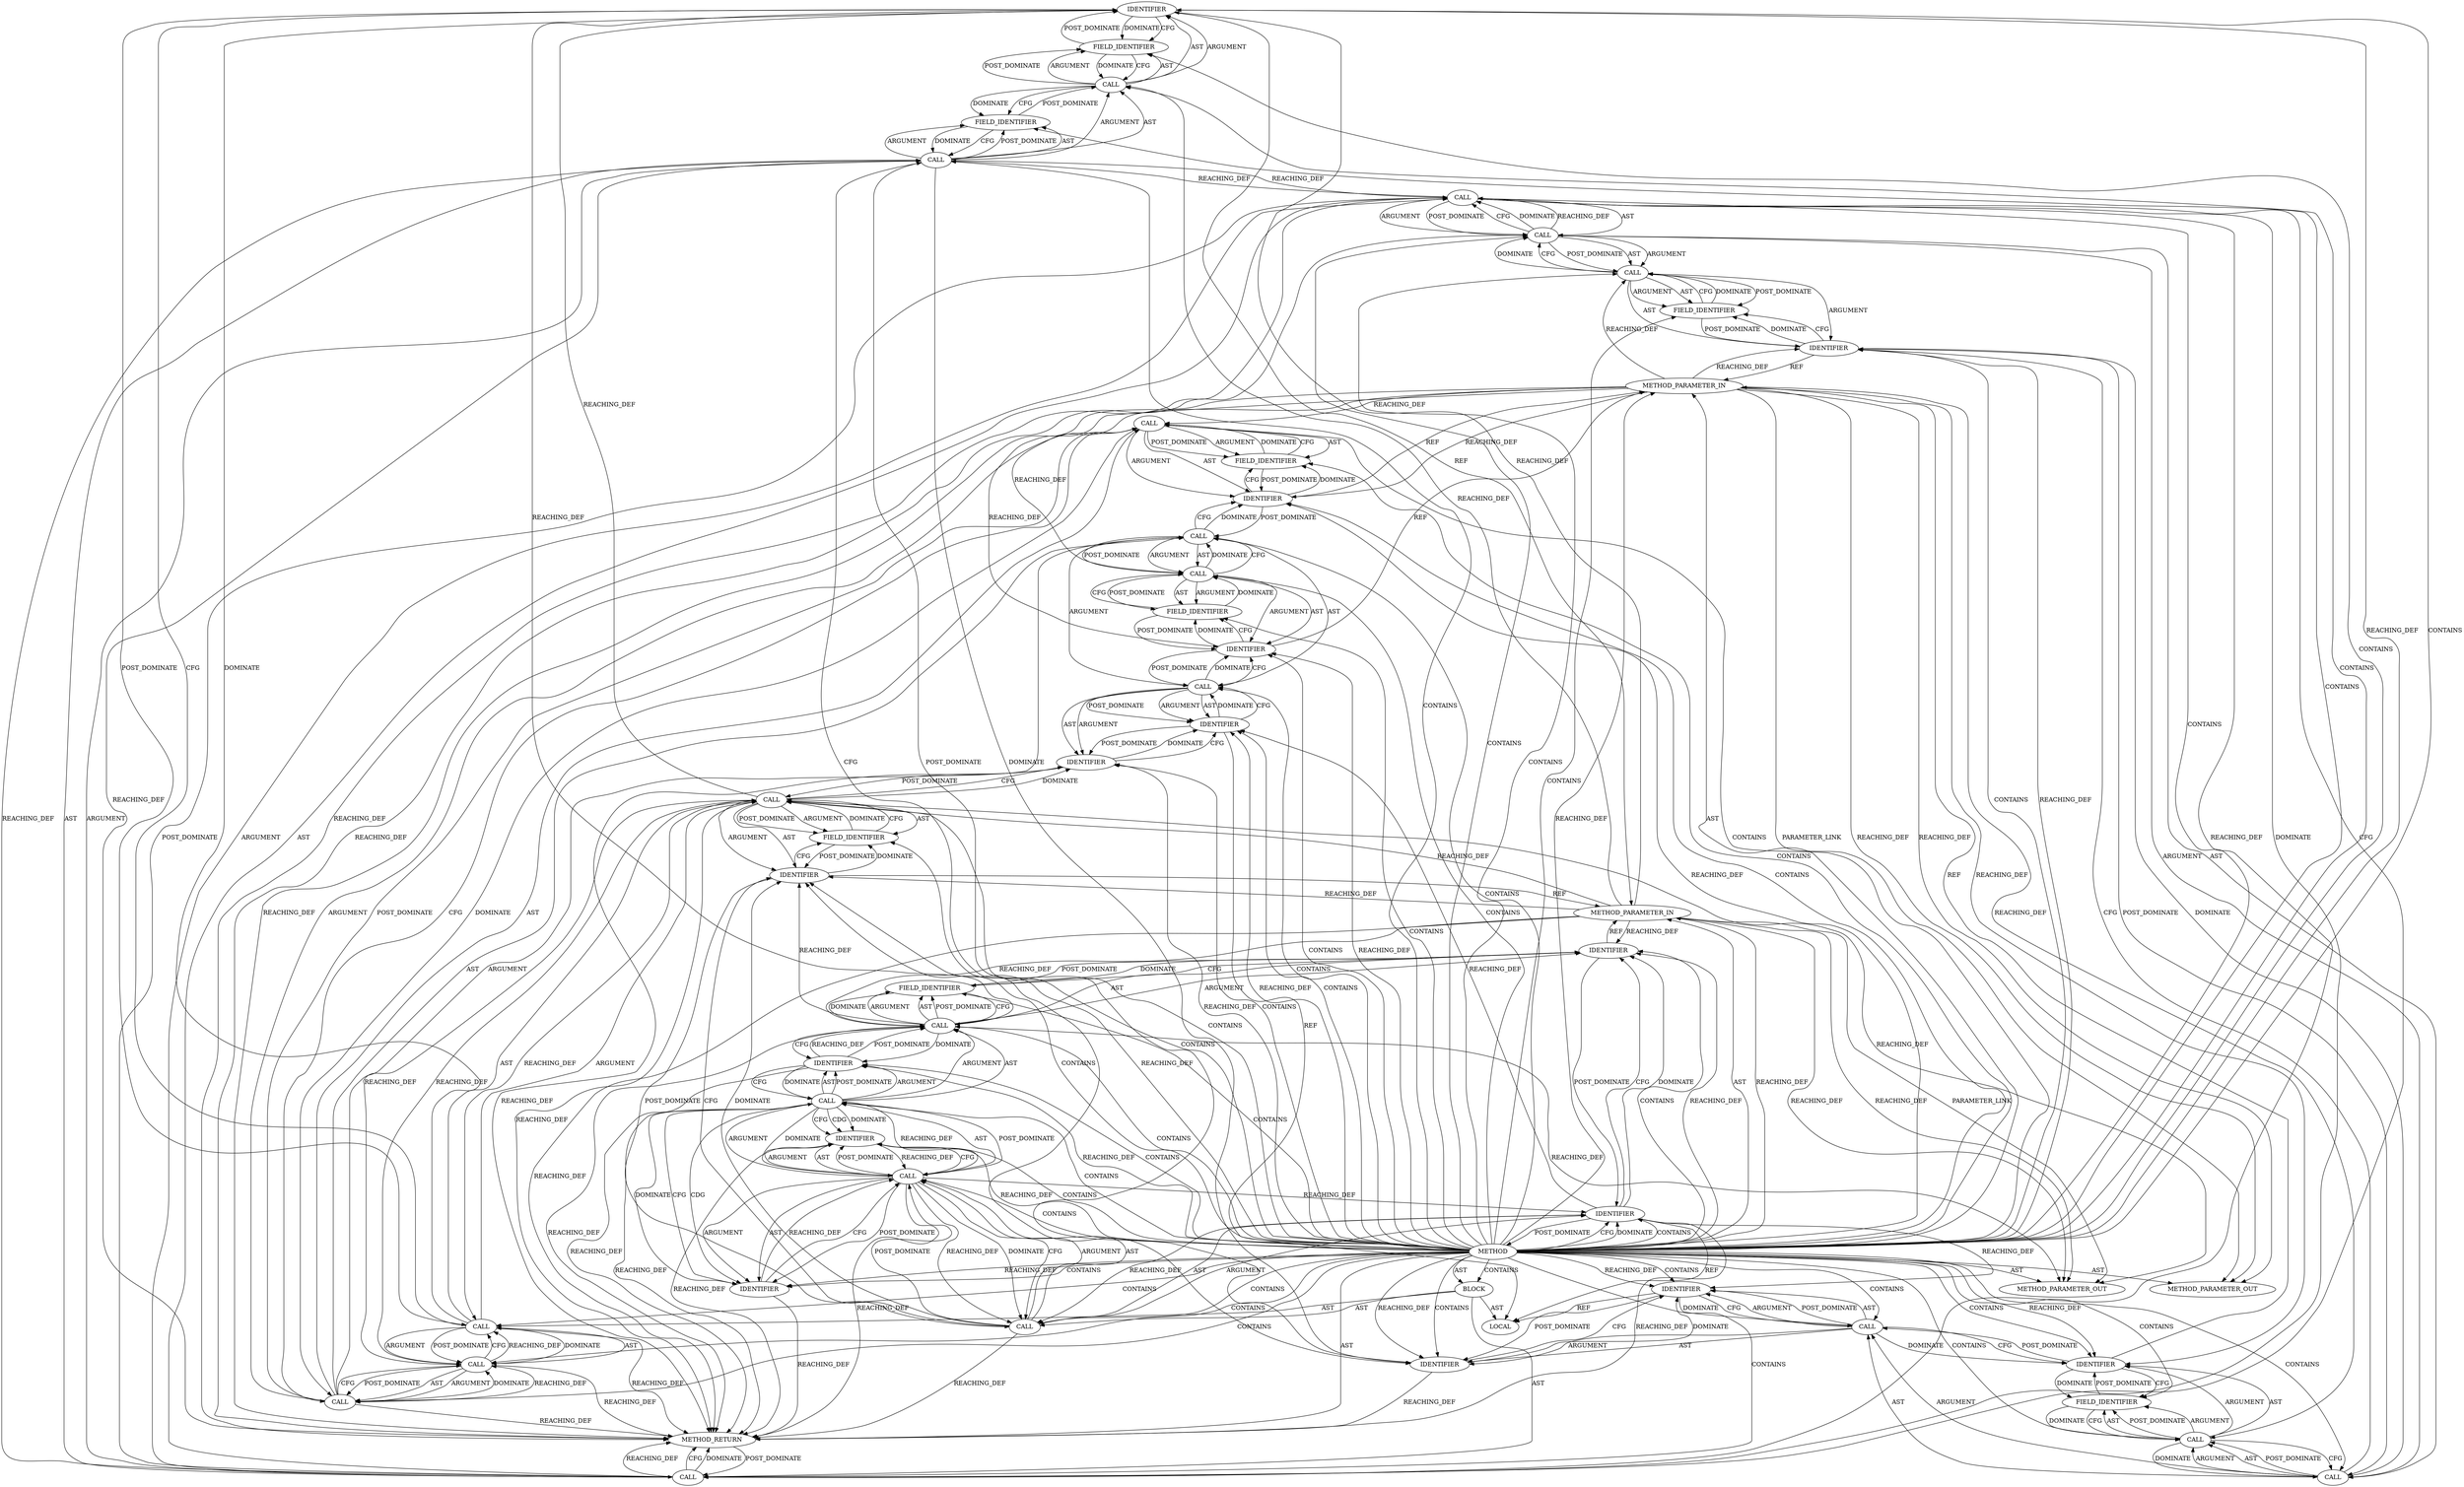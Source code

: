 digraph {
  5997 [label=IDENTIFIER ORDER=1 ARGUMENT_INDEX=1 CODE="sk" COLUMN_NUMBER=13 LINE_NUMBER=137 TYPE_FULL_NAME="sock*" NAME="sk"]
  5991 [label=CALL ORDER=2 ARGUMENT_INDEX=2 CODE="ctx->rx_conf" COLUMN_NUMBER=39 METHOD_FULL_NAME="<operator>.indirectFieldAccess" LINE_NUMBER=136 TYPE_FULL_NAME="<empty>" DISPATCH_TYPE="STATIC_DISPATCH" SIGNATURE="" NAME="<operator>.indirectFieldAccess"]
  5981 [label=FIELD_IDENTIFIER ORDER=2 ARGUMENT_INDEX=2 CODE="sk_prot" COLUMN_NUMBER=13 LINE_NUMBER=135 CANONICAL_NAME="sk_prot"]
  21436 [label=METHOD_PARAMETER_OUT ORDER=2 CODE="struct tls_context *ctx" IS_VARIADIC=false COLUMN_NUMBER=38 LINE_NUMBER=131 TYPE_FULL_NAME="tls_context*" EVALUATION_STRATEGY="BY_VALUE" INDEX=2 NAME="ctx"]
  5980 [label=IDENTIFIER ORDER=1 ARGUMENT_INDEX=1 CODE="sk" COLUMN_NUMBER=13 LINE_NUMBER=135 TYPE_FULL_NAME="sock*" NAME="sk"]
  5990 [label=FIELD_IDENTIFIER ORDER=2 ARGUMENT_INDEX=2 CODE="tx_conf" COLUMN_NUMBER=25 LINE_NUMBER=136 CANONICAL_NAME="tx_conf"]
  5993 [label=FIELD_IDENTIFIER ORDER=2 ARGUMENT_INDEX=2 CODE="rx_conf" COLUMN_NUMBER=39 LINE_NUMBER=136 CANONICAL_NAME="rx_conf"]
  6007 [label=IDENTIFIER ORDER=1 ARGUMENT_INDEX=1 CODE="ctx" COLUMN_NUMBER=29 LINE_NUMBER=138 TYPE_FULL_NAME="tls_context*" NAME="ctx"]
  5965 [label=METHOD_PARAMETER_IN ORDER=2 CODE="struct tls_context *ctx" IS_VARIADIC=false COLUMN_NUMBER=38 LINE_NUMBER=131 TYPE_FULL_NAME="tls_context*" EVALUATION_STRATEGY="BY_VALUE" INDEX=2 NAME="ctx"]
  6000 [label=CALL ORDER=2 ARGUMENT_INDEX=2 CODE="&tls_proto_ops[ip_ver][ctx->tx_conf][ctx->rx_conf]" COLUMN_NUMBER=6 METHOD_FULL_NAME="<operator>.addressOf" LINE_NUMBER=138 TYPE_FULL_NAME="<empty>" DISPATCH_TYPE="STATIC_DISPATCH" SIGNATURE="" NAME="<operator>.addressOf"]
  5996 [label=CALL ORDER=1 ARGUMENT_INDEX=1 CODE="sk->sk_socket" COLUMN_NUMBER=13 METHOD_FULL_NAME="<operator>.indirectFieldAccess" LINE_NUMBER=137 TYPE_FULL_NAME="<empty>" DISPATCH_TYPE="STATIC_DISPATCH" SIGNATURE="" NAME="<operator>.indirectFieldAccess"]
  21435 [label=METHOD_PARAMETER_OUT ORDER=1 CODE="struct sock *sk" IS_VARIADIC=false COLUMN_NUMBER=21 LINE_NUMBER=131 TYPE_FULL_NAME="sock*" EVALUATION_STRATEGY="BY_VALUE" INDEX=1 NAME="sk"]
  5974 [label=FIELD_IDENTIFIER ORDER=2 ARGUMENT_INDEX=2 CODE="sk_family" COLUMN_NUMBER=15 LINE_NUMBER=133 CANONICAL_NAME="sk_family"]
  5969 [label=IDENTIFIER ORDER=1 ARGUMENT_INDEX=1 CODE="ip_ver" COLUMN_NUMBER=6 LINE_NUMBER=133 TYPE_FULL_NAME="int" NAME="ip_ver"]
  6009 [label=CALL ORDER=2 ARGUMENT_INDEX=2 CODE="ctx->rx_conf" COLUMN_NUMBER=43 METHOD_FULL_NAME="<operator>.indirectFieldAccess" LINE_NUMBER=138 TYPE_FULL_NAME="<empty>" DISPATCH_TYPE="STATIC_DISPATCH" SIGNATURE="" NAME="<operator>.indirectFieldAccess"]
  5979 [label=CALL ORDER=1 ARGUMENT_INDEX=1 CODE="sk->sk_prot" COLUMN_NUMBER=13 METHOD_FULL_NAME="<operator>.indirectFieldAccess" LINE_NUMBER=135 TYPE_FULL_NAME="<empty>" DISPATCH_TYPE="STATIC_DISPATCH" SIGNATURE="" NAME="<operator>.indirectFieldAccess"]
  5988 [label=CALL ORDER=2 ARGUMENT_INDEX=2 CODE="ctx->tx_conf" COLUMN_NUMBER=25 METHOD_FULL_NAME="<operator>.indirectFieldAccess" LINE_NUMBER=136 TYPE_FULL_NAME="<empty>" DISPATCH_TYPE="STATIC_DISPATCH" SIGNATURE="" NAME="<operator>.indirectFieldAccess"]
  5982 [label=CALL ORDER=2 ARGUMENT_INDEX=2 CODE="&tls_prots[ip_ver][ctx->tx_conf][ctx->rx_conf]" COLUMN_NUMBER=6 METHOD_FULL_NAME="<operator>.addressOf" LINE_NUMBER=136 TYPE_FULL_NAME="<empty>" DISPATCH_TYPE="STATIC_DISPATCH" SIGNATURE="" NAME="<operator>.addressOf"]
  5995 [label=CALL ORDER=1 ARGUMENT_INDEX=1 CODE="sk->sk_socket->ops" COLUMN_NUMBER=13 METHOD_FULL_NAME="<operator>.indirectFieldAccess" LINE_NUMBER=137 TYPE_FULL_NAME="<empty>" DISPATCH_TYPE="STATIC_DISPATCH" SIGNATURE="" NAME="<operator>.indirectFieldAccess"]
  5998 [label=FIELD_IDENTIFIER ORDER=2 ARGUMENT_INDEX=2 CODE="sk_socket" COLUMN_NUMBER=13 LINE_NUMBER=137 CANONICAL_NAME="sk_socket"]
  5987 [label=IDENTIFIER ORDER=2 ARGUMENT_INDEX=2 CODE="ip_ver" COLUMN_NUMBER=17 LINE_NUMBER=136 TYPE_FULL_NAME="int" NAME="ip_ver"]
  6002 [label=CALL ORDER=1 ARGUMENT_INDEX=1 CODE="tls_proto_ops[ip_ver][ctx->tx_conf]" COLUMN_NUMBER=7 METHOD_FULL_NAME="<operator>.indirectIndexAccess" LINE_NUMBER=138 TYPE_FULL_NAME="<empty>" DISPATCH_TYPE="STATIC_DISPATCH" SIGNATURE="" NAME="<operator>.indirectIndexAccess"]
  5989 [label=IDENTIFIER ORDER=1 ARGUMENT_INDEX=1 CODE="ctx" COLUMN_NUMBER=25 LINE_NUMBER=136 TYPE_FULL_NAME="tls_context*" NAME="ctx"]
  5978 [label=CALL ORDER=3 ARGUMENT_INDEX=-1 CODE="WRITE_ONCE(sk->sk_prot,
		   &tls_prots[ip_ver][ctx->tx_conf][ctx->rx_conf])" COLUMN_NUMBER=2 METHOD_FULL_NAME="WRITE_ONCE" LINE_NUMBER=135 TYPE_FULL_NAME="<empty>" DISPATCH_TYPE="STATIC_DISPATCH" SIGNATURE="" NAME="WRITE_ONCE"]
  6004 [label=IDENTIFIER ORDER=1 ARGUMENT_INDEX=1 CODE="tls_proto_ops" COLUMN_NUMBER=7 LINE_NUMBER=138 TYPE_FULL_NAME="proto_ops[TLS_NUM_PROTS][TLS_NUM_CONFIG][TLS_NUM_CONFIG]" NAME="tls_proto_ops"]
  5985 [label=CALL ORDER=1 ARGUMENT_INDEX=1 CODE="tls_prots[ip_ver]" COLUMN_NUMBER=7 METHOD_FULL_NAME="<operator>.indirectIndexAccess" LINE_NUMBER=136 TYPE_FULL_NAME="<empty>" DISPATCH_TYPE="STATIC_DISPATCH" SIGNATURE="" NAME="<operator>.indirectIndexAccess"]
  6011 [label=FIELD_IDENTIFIER ORDER=2 ARGUMENT_INDEX=2 CODE="rx_conf" COLUMN_NUMBER=43 LINE_NUMBER=138 CANONICAL_NAME="rx_conf"]
  6006 [label=CALL ORDER=2 ARGUMENT_INDEX=2 CODE="ctx->tx_conf" COLUMN_NUMBER=29 METHOD_FULL_NAME="<operator>.indirectFieldAccess" LINE_NUMBER=138 TYPE_FULL_NAME="<empty>" DISPATCH_TYPE="STATIC_DISPATCH" SIGNATURE="" NAME="<operator>.indirectFieldAccess"]
  5975 [label=IDENTIFIER ORDER=2 ARGUMENT_INDEX=2 CODE="AF_INET6" COLUMN_NUMBER=32 LINE_NUMBER=133 TYPE_FULL_NAME="ANY" NAME="AF_INET6"]
  5977 [label=IDENTIFIER ORDER=3 ARGUMENT_INDEX=3 CODE="TLSV4" COLUMN_NUMBER=51 LINE_NUMBER=133 TYPE_FULL_NAME="ANY" NAME="TLSV4"]
  5972 [label=CALL ORDER=1 ARGUMENT_INDEX=1 CODE="sk->sk_family" COLUMN_NUMBER=15 METHOD_FULL_NAME="<operator>.indirectFieldAccess" LINE_NUMBER=133 TYPE_FULL_NAME="<empty>" DISPATCH_TYPE="STATIC_DISPATCH" SIGNATURE="" NAME="<operator>.indirectFieldAccess"]
  5984 [label=CALL ORDER=1 ARGUMENT_INDEX=1 CODE="tls_prots[ip_ver][ctx->tx_conf]" COLUMN_NUMBER=7 METHOD_FULL_NAME="<operator>.indirectIndexAccess" LINE_NUMBER=136 TYPE_FULL_NAME="<empty>" DISPATCH_TYPE="STATIC_DISPATCH" SIGNATURE="" NAME="<operator>.indirectIndexAccess"]
  6012 [label=METHOD_RETURN ORDER=4 CODE="RET" COLUMN_NUMBER=1 LINE_NUMBER=131 TYPE_FULL_NAME="void" EVALUATION_STRATEGY="BY_VALUE"]
  5994 [label=CALL ORDER=4 ARGUMENT_INDEX=-1 CODE="WRITE_ONCE(sk->sk_socket->ops,
		   &tls_proto_ops[ip_ver][ctx->tx_conf][ctx->rx_conf])" COLUMN_NUMBER=2 METHOD_FULL_NAME="WRITE_ONCE" LINE_NUMBER=137 TYPE_FULL_NAME="<empty>" DISPATCH_TYPE="STATIC_DISPATCH" SIGNATURE="" NAME="WRITE_ONCE"]
  5970 [label=CALL ORDER=2 ARGUMENT_INDEX=2 CODE="sk->sk_family == AF_INET6 ? TLSV6 : TLSV4" COLUMN_NUMBER=15 METHOD_FULL_NAME="<operator>.conditional" LINE_NUMBER=133 TYPE_FULL_NAME="<empty>" DISPATCH_TYPE="STATIC_DISPATCH" SIGNATURE="" NAME="<operator>.conditional"]
  6005 [label=IDENTIFIER ORDER=2 ARGUMENT_INDEX=2 CODE="ip_ver" COLUMN_NUMBER=21 LINE_NUMBER=138 TYPE_FULL_NAME="int" NAME="ip_ver"]
  6008 [label=FIELD_IDENTIFIER ORDER=2 ARGUMENT_INDEX=2 CODE="tx_conf" COLUMN_NUMBER=29 LINE_NUMBER=138 CANONICAL_NAME="tx_conf"]
  6010 [label=IDENTIFIER ORDER=1 ARGUMENT_INDEX=1 CODE="ctx" COLUMN_NUMBER=43 LINE_NUMBER=138 TYPE_FULL_NAME="tls_context*" NAME="ctx"]
  5963 [label=METHOD COLUMN_NUMBER=1 LINE_NUMBER=131 COLUMN_NUMBER_END=1 IS_EXTERNAL=false SIGNATURE="void update_sk_prot (sock*,tls_context*)" NAME="update_sk_prot" AST_PARENT_TYPE="TYPE_DECL" AST_PARENT_FULL_NAME="tls_main.c:<global>" ORDER=93 CODE="void update_sk_prot(struct sock *sk, struct tls_context *ctx)
{
	int ip_ver = sk->sk_family == AF_INET6 ? TLSV6 : TLSV4;

	WRITE_ONCE(sk->sk_prot,
		   &tls_prots[ip_ver][ctx->tx_conf][ctx->rx_conf]);
	WRITE_ONCE(sk->sk_socket->ops,
		   &tls_proto_ops[ip_ver][ctx->tx_conf][ctx->rx_conf]);
}" FULL_NAME="update_sk_prot" LINE_NUMBER_END=139 FILENAME="tls_main.c"]
  6001 [label=CALL ORDER=1 ARGUMENT_INDEX=1 CODE="tls_proto_ops[ip_ver][ctx->tx_conf][ctx->rx_conf]" COLUMN_NUMBER=7 METHOD_FULL_NAME="<operator>.indirectIndexAccess" LINE_NUMBER=138 TYPE_FULL_NAME="<empty>" DISPATCH_TYPE="STATIC_DISPATCH" SIGNATURE="" NAME="<operator>.indirectIndexAccess"]
  5976 [label=IDENTIFIER ORDER=2 ARGUMENT_INDEX=2 CODE="TLSV6" COLUMN_NUMBER=43 LINE_NUMBER=133 TYPE_FULL_NAME="ANY" NAME="TLSV6"]
  5983 [label=CALL ORDER=1 ARGUMENT_INDEX=1 CODE="tls_prots[ip_ver][ctx->tx_conf][ctx->rx_conf]" COLUMN_NUMBER=7 METHOD_FULL_NAME="<operator>.indirectIndexAccess" LINE_NUMBER=136 TYPE_FULL_NAME="<empty>" DISPATCH_TYPE="STATIC_DISPATCH" SIGNATURE="" NAME="<operator>.indirectIndexAccess"]
  5967 [label=LOCAL ORDER=1 CODE="int ip_ver" COLUMN_NUMBER=6 LINE_NUMBER=133 TYPE_FULL_NAME="int" NAME="ip_ver"]
  5992 [label=IDENTIFIER ORDER=1 ARGUMENT_INDEX=1 CODE="ctx" COLUMN_NUMBER=39 LINE_NUMBER=136 TYPE_FULL_NAME="tls_context*" NAME="ctx"]
  5986 [label=IDENTIFIER ORDER=1 ARGUMENT_INDEX=1 CODE="tls_prots" COLUMN_NUMBER=7 LINE_NUMBER=136 TYPE_FULL_NAME="proto[TLS_NUM_PROTS][TLS_NUM_CONFIG][TLS_NUM_CONFIG]" NAME="tls_prots"]
  5968 [label=CALL ORDER=2 ARGUMENT_INDEX=-1 CODE="ip_ver = sk->sk_family == AF_INET6 ? TLSV6 : TLSV4" COLUMN_NUMBER=6 METHOD_FULL_NAME="<operator>.assignment" LINE_NUMBER=133 TYPE_FULL_NAME="<empty>" DISPATCH_TYPE="STATIC_DISPATCH" SIGNATURE="" NAME="<operator>.assignment"]
  5964 [label=METHOD_PARAMETER_IN ORDER=1 CODE="struct sock *sk" IS_VARIADIC=false COLUMN_NUMBER=21 LINE_NUMBER=131 TYPE_FULL_NAME="sock*" EVALUATION_STRATEGY="BY_VALUE" INDEX=1 NAME="sk"]
  5966 [label=BLOCK ORDER=3 ARGUMENT_INDEX=-1 CODE="{
	int ip_ver = sk->sk_family == AF_INET6 ? TLSV6 : TLSV4;

	WRITE_ONCE(sk->sk_prot,
		   &tls_prots[ip_ver][ctx->tx_conf][ctx->rx_conf]);
	WRITE_ONCE(sk->sk_socket->ops,
		   &tls_proto_ops[ip_ver][ctx->tx_conf][ctx->rx_conf]);
}" COLUMN_NUMBER=1 LINE_NUMBER=132 TYPE_FULL_NAME="void"]
  6003 [label=CALL ORDER=1 ARGUMENT_INDEX=1 CODE="tls_proto_ops[ip_ver]" COLUMN_NUMBER=7 METHOD_FULL_NAME="<operator>.indirectIndexAccess" LINE_NUMBER=138 TYPE_FULL_NAME="<empty>" DISPATCH_TYPE="STATIC_DISPATCH" SIGNATURE="" NAME="<operator>.indirectIndexAccess"]
  5999 [label=FIELD_IDENTIFIER ORDER=2 ARGUMENT_INDEX=2 CODE="ops" COLUMN_NUMBER=13 LINE_NUMBER=137 CANONICAL_NAME="ops"]
  5971 [label=CALL ORDER=1 ARGUMENT_INDEX=1 CODE="sk->sk_family == AF_INET6" COLUMN_NUMBER=15 METHOD_FULL_NAME="<operator>.equals" LINE_NUMBER=133 TYPE_FULL_NAME="<empty>" DISPATCH_TYPE="STATIC_DISPATCH" SIGNATURE="" NAME="<operator>.equals"]
  5973 [label=IDENTIFIER ORDER=1 ARGUMENT_INDEX=1 CODE="sk" COLUMN_NUMBER=15 LINE_NUMBER=133 TYPE_FULL_NAME="sock*" NAME="sk"]
  5995 -> 6004 [label=DOMINATE ]
  5963 -> 5997 [label=REACHING_DEF VARIABLE=""]
  5972 -> 6012 [label=REACHING_DEF VARIABLE="sk->sk_family"]
  5994 -> 5995 [label=AST ]
  5968 -> 6012 [label=REACHING_DEF VARIABLE="ip_ver = sk->sk_family == AF_INET6 ? TLSV6 : TLSV4"]
  5965 -> 5989 [label=REACHING_DEF VARIABLE="ctx"]
  5963 -> 5979 [label=CONTAINS ]
  5964 -> 5980 [label=REACHING_DEF VARIABLE="sk"]
  6009 -> 6010 [label=ARGUMENT ]
  5988 -> 5984 [label=DOMINATE ]
  5963 -> 5977 [label=REACHING_DEF VARIABLE=""]
  5994 -> 6012 [label=REACHING_DEF VARIABLE="WRITE_ONCE(sk->sk_socket->ops,
		   &tls_proto_ops[ip_ver][ctx->tx_conf][ctx->rx_conf])"]
  5965 -> 21436 [label=PARAMETER_LINK ]
  5979 -> 5981 [label=AST ]
  5970 -> 5969 [label=REACHING_DEF VARIABLE="sk->sk_family == AF_INET6 ? TLSV6 : TLSV4"]
  5978 -> 6012 [label=REACHING_DEF VARIABLE="WRITE_ONCE(sk->sk_prot,
		   &tls_prots[ip_ver][ctx->tx_conf][ctx->rx_conf])"]
  5963 -> 5994 [label=CONTAINS ]
  6004 -> 6005 [label=CFG ]
  5964 -> 21435 [label=REACHING_DEF VARIABLE="sk"]
  5964 -> 21435 [label=REACHING_DEF VARIABLE="sk"]
  6000 -> 6012 [label=REACHING_DEF VARIABLE="&tls_proto_ops[ip_ver][ctx->tx_conf][ctx->rx_conf]"]
  5985 -> 5987 [label=AST ]
  5972 -> 5974 [label=ARGUMENT ]
  5983 -> 5982 [label=DOMINATE ]
  5963 -> 5972 [label=CONTAINS ]
  5987 -> 5967 [label=REF ]
  5963 -> 5978 [label=CONTAINS ]
  5979 -> 5980 [label=ARGUMENT ]
  5978 -> 5982 [label=AST ]
  6001 -> 6002 [label=ARGUMENT ]
  5968 -> 5970 [label=ARGUMENT ]
  5968 -> 5969 [label=AST ]
  5969 -> 5967 [label=REF ]
  5963 -> 6006 [label=CONTAINS ]
  5963 -> 5970 [label=CONTAINS ]
  5982 -> 5978 [label=CFG ]
  5963 -> 5980 [label=CONTAINS ]
  5968 -> 5980 [label=CFG ]
  5968 -> 5970 [label=AST ]
  5976 -> 5970 [label=CFG ]
  5983 -> 5991 [label=AST ]
  5969 -> 5963 [label=POST_DOMINATE ]
  6006 -> 6007 [label=ARGUMENT ]
  5968 -> 5970 [label=POST_DOMINATE ]
  5982 -> 5983 [label=POST_DOMINATE ]
  5973 -> 5964 [label=REF ]
  5995 -> 6012 [label=REACHING_DEF VARIABLE="sk->sk_socket->ops"]
  5963 -> 6012 [label=AST ]
  5984 -> 5985 [label=AST ]
  5963 -> 6000 [label=CONTAINS ]
  5982 -> 5979 [label=REACHING_DEF VARIABLE="&tls_prots[ip_ver][ctx->tx_conf][ctx->rx_conf]"]
  5989 -> 5990 [label=DOMINATE ]
  5973 -> 5969 [label=POST_DOMINATE ]
  5965 -> 21436 [label=REACHING_DEF VARIABLE="ctx"]
  5965 -> 21436 [label=REACHING_DEF VARIABLE="ctx"]
  5995 -> 5999 [label=POST_DOMINATE ]
  5983 -> 5984 [label=ARGUMENT ]
  5963 -> 6005 [label=REACHING_DEF VARIABLE=""]
  5983 -> 6012 [label=REACHING_DEF VARIABLE="tls_prots[ip_ver][ctx->tx_conf][ctx->rx_conf]"]
  5979 -> 5981 [label=POST_DOMINATE ]
  5963 -> 5987 [label=REACHING_DEF VARIABLE=""]
  5972 -> 5973 [label=AST ]
  5963 -> 5982 [label=CONTAINS ]
  5985 -> 5989 [label=DOMINATE ]
  5979 -> 6012 [label=REACHING_DEF VARIABLE="sk->sk_prot"]
  5968 -> 5969 [label=ARGUMENT ]
  5995 -> 5996 [label=ARGUMENT ]
  5966 -> 5968 [label=AST ]
  5985 -> 5986 [label=ARGUMENT ]
  5985 -> 5989 [label=CFG ]
  6011 -> 6010 [label=POST_DOMINATE ]
  5963 -> 6005 [label=CONTAINS ]
  5963 -> 5992 [label=REACHING_DEF VARIABLE=""]
  5989 -> 5985 [label=POST_DOMINATE ]
  5994 -> 6012 [label=CFG ]
  5966 -> 5994 [label=AST ]
  5988 -> 5990 [label=POST_DOMINATE ]
  5997 -> 5978 [label=POST_DOMINATE ]
  6001 -> 6000 [label=CFG ]
  6000 -> 5994 [label=REACHING_DEF VARIABLE="&tls_proto_ops[ip_ver][ctx->tx_conf][ctx->rx_conf]"]
  5963 -> 5995 [label=CONTAINS ]
  5970 -> 5976 [label=ARGUMENT ]
  6006 -> 6008 [label=AST ]
  5993 -> 5991 [label=DOMINATE ]
  5964 -> 5972 [label=REACHING_DEF VARIABLE="sk"]
  5995 -> 5999 [label=AST ]
  6011 -> 6009 [label=CFG ]
  5996 -> 5998 [label=AST ]
  5984 -> 5988 [label=POST_DOMINATE ]
  6003 -> 6007 [label=CFG ]
  6003 -> 6004 [label=ARGUMENT ]
  5994 -> 6012 [label=DOMINATE ]
  5963 -> 6007 [label=REACHING_DEF VARIABLE=""]
  6008 -> 6006 [label=CFG ]
  5987 -> 5986 [label=POST_DOMINATE ]
  5979 -> 5980 [label=AST ]
  5986 -> 6012 [label=REACHING_DEF VARIABLE="tls_prots"]
  5978 -> 5982 [label=ARGUMENT ]
  6004 -> 6005 [label=DOMINATE ]
  5963 -> 5973 [label=CONTAINS ]
  5981 -> 5980 [label=POST_DOMINATE ]
  6003 -> 6005 [label=ARGUMENT ]
  5976 -> 6012 [label=REACHING_DEF VARIABLE="TLSV6"]
  5971 -> 5976 [label=CDG ]
  5970 -> 6012 [label=REACHING_DEF VARIABLE="sk->sk_family == AF_INET6 ? TLSV6 : TLSV4"]
  5963 -> 5975 [label=REACHING_DEF VARIABLE=""]
  5984 -> 5988 [label=ARGUMENT ]
  5963 -> 5976 [label=REACHING_DEF VARIABLE=""]
  5986 -> 5979 [label=POST_DOMINATE ]
  5975 -> 5972 [label=REACHING_DEF VARIABLE="AF_INET6"]
  6000 -> 5994 [label=DOMINATE ]
  5969 -> 6012 [label=REACHING_DEF VARIABLE="ip_ver"]
  6012 -> 5994 [label=POST_DOMINATE ]
  6004 -> 5995 [label=POST_DOMINATE ]
  5988 -> 5989 [label=ARGUMENT ]
  6000 -> 6001 [label=AST ]
  5968 -> 5980 [label=DOMINATE ]
  5993 -> 5992 [label=POST_DOMINATE ]
  5963 -> 5990 [label=CONTAINS ]
  6010 -> 6011 [label=DOMINATE ]
  5991 -> 5993 [label=AST ]
  5970 -> 5971 [label=AST ]
  5970 -> 5976 [label=AST ]
  6002 -> 6006 [label=ARGUMENT ]
  5997 -> 5998 [label=DOMINATE ]
  5993 -> 5991 [label=CFG ]
  5963 -> 5993 [label=CONTAINS ]
  5995 -> 5994 [label=REACHING_DEF VARIABLE="sk->sk_socket->ops"]
  6010 -> 6002 [label=POST_DOMINATE ]
  5988 -> 5990 [label=AST ]
  5994 -> 6000 [label=POST_DOMINATE ]
  6007 -> 6003 [label=POST_DOMINATE ]
  5970 -> 5977 [label=POST_DOMINATE ]
  5969 -> 6005 [label=REACHING_DEF VARIABLE="ip_ver"]
  5970 -> 5968 [label=REACHING_DEF VARIABLE="sk->sk_family == AF_INET6 ? TLSV6 : TLSV4"]
  5985 -> 5987 [label=POST_DOMINATE ]
  5963 -> 5964 [label=AST ]
  5971 -> 5972 [label=ARGUMENT ]
  5971 -> 5975 [label=AST ]
  5981 -> 5979 [label=DOMINATE ]
  5991 -> 5993 [label=POST_DOMINATE ]
  5996 -> 5998 [label=POST_DOMINATE ]
  5963 -> 5984 [label=CONTAINS ]
  6010 -> 5965 [label=REF ]
  5963 -> 6002 [label=CONTAINS ]
  5963 -> 5966 [label=AST ]
  5980 -> 5964 [label=REF ]
  6009 -> 6001 [label=DOMINATE ]
  5996 -> 5997 [label=AST ]
  5996 -> 5999 [label=DOMINATE ]
  5963 -> 21435 [label=AST ]
  5963 -> 21436 [label=AST ]
  5973 -> 5974 [label=DOMINATE ]
  5987 -> 5985 [label=DOMINATE ]
  5963 -> 5997 [label=CONTAINS ]
  5979 -> 21435 [label=REACHING_DEF VARIABLE="sk->sk_prot"]
  5971 -> 5977 [label=DOMINATE ]
  5999 -> 5995 [label=CFG ]
  5995 -> 5999 [label=ARGUMENT ]
  5982 -> 5978 [label=REACHING_DEF VARIABLE="&tls_prots[ip_ver][ctx->tx_conf][ctx->rx_conf]"]
  5971 -> 5977 [label=CFG ]
  5963 -> 5986 [label=REACHING_DEF VARIABLE=""]
  5987 -> 5985 [label=CFG ]
  5970 -> 5971 [label=POST_DOMINATE ]
  5984 -> 5992 [label=CFG ]
  5963 -> 5999 [label=CONTAINS ]
  5970 -> 5968 [label=DOMINATE ]
  6008 -> 6006 [label=DOMINATE ]
  5963 -> 6004 [label=REACHING_DEF VARIABLE=""]
  5963 -> 5989 [label=CONTAINS ]
  5982 -> 5983 [label=AST ]
  6006 -> 6002 [label=CFG ]
  5989 -> 5965 [label=REF ]
  5975 -> 5972 [label=POST_DOMINATE ]
  5978 -> 5997 [label=CFG ]
  6001 -> 6009 [label=POST_DOMINATE ]
  5965 -> 5988 [label=REACHING_DEF VARIABLE="ctx"]
  5972 -> 5974 [label=AST ]
  5979 -> 5986 [label=CFG ]
  5984 -> 5992 [label=DOMINATE ]
  6009 -> 6001 [label=CFG ]
  5964 -> 5996 [label=REACHING_DEF VARIABLE="sk"]
  5983 -> 5982 [label=REACHING_DEF VARIABLE="tls_prots[ip_ver][ctx->tx_conf][ctx->rx_conf]"]
  5991 -> 5983 [label=CFG ]
  5966 -> 5967 [label=AST ]
  5970 -> 5977 [label=ARGUMENT ]
  5975 -> 5971 [label=CFG ]
  5991 -> 5983 [label=DOMINATE ]
  6001 -> 6009 [label=ARGUMENT ]
  5984 -> 5988 [label=AST ]
  5963 -> 5976 [label=CONTAINS ]
  5998 -> 5996 [label=CFG ]
  5983 -> 5982 [label=CFG ]
  5972 -> 5974 [label=POST_DOMINATE ]
  5976 -> 5970 [label=REACHING_DEF VARIABLE="TLSV6"]
  5963 -> 5975 [label=CONTAINS ]
  6003 -> 6005 [label=POST_DOMINATE ]
  5971 -> 5976 [label=DOMINATE ]
  5971 -> 5975 [label=POST_DOMINATE ]
  6002 -> 6003 [label=AST ]
  5982 -> 6012 [label=REACHING_DEF VARIABLE="&tls_prots[ip_ver][ctx->tx_conf][ctx->rx_conf]"]
  5992 -> 5993 [label=DOMINATE ]
  5963 -> 5996 [label=CONTAINS ]
  5969 -> 5968 [label=REACHING_DEF VARIABLE="ip_ver"]
  5995 -> 5996 [label=AST ]
  6006 -> 6002 [label=DOMINATE ]
  5971 -> 5970 [label=REACHING_DEF VARIABLE="sk->sk_family == AF_INET6"]
  6003 -> 6005 [label=AST ]
  5983 -> 5991 [label=ARGUMENT ]
  5969 -> 5973 [label=CFG ]
  6002 -> 6006 [label=AST ]
  6004 -> 6012 [label=REACHING_DEF VARIABLE="tls_proto_ops"]
  5991 -> 5992 [label=ARGUMENT ]
  5977 -> 6012 [label=REACHING_DEF VARIABLE="TLSV4"]
  6007 -> 5965 [label=REF ]
  5986 -> 5987 [label=DOMINATE ]
  5965 -> 5991 [label=REACHING_DEF VARIABLE="ctx"]
  6005 -> 6003 [label=DOMINATE ]
  5986 -> 5987 [label=CFG ]
  5995 -> 6000 [label=REACHING_DEF VARIABLE="sk->sk_socket->ops"]
  5979 -> 5986 [label=DOMINATE ]
  5963 -> 6003 [label=CONTAINS ]
  6000 -> 5995 [label=REACHING_DEF VARIABLE="&tls_proto_ops[ip_ver][ctx->tx_conf][ctx->rx_conf]"]
  5994 -> 6000 [label=ARGUMENT ]
  5979 -> 5982 [label=REACHING_DEF VARIABLE="sk->sk_prot"]
  5978 -> 5979 [label=ARGUMENT ]
  6009 -> 6010 [label=AST ]
  5963 -> 5969 [label=CFG ]
  5982 -> 5983 [label=ARGUMENT ]
  5992 -> 5984 [label=POST_DOMINATE ]
  6000 -> 6001 [label=ARGUMENT ]
  6000 -> 5994 [label=CFG ]
  5975 -> 5971 [label=DOMINATE ]
  5963 -> 5992 [label=CONTAINS ]
  5963 -> 5965 [label=REACHING_DEF VARIABLE=""]
  5995 -> 6004 [label=CFG ]
  5963 -> 5985 [label=CONTAINS ]
  5963 -> 5974 [label=CONTAINS ]
  5963 -> 5969 [label=DOMINATE ]
  5970 -> 5976 [label=POST_DOMINATE ]
  6010 -> 6011 [label=CFG ]
  5997 -> 5964 [label=REF ]
  5980 -> 5981 [label=DOMINATE ]
  5994 -> 5995 [label=ARGUMENT ]
  5983 -> 5991 [label=POST_DOMINATE ]
  5963 -> 5969 [label=CONTAINS ]
  5996 -> 5998 [label=ARGUMENT ]
  6005 -> 6004 [label=POST_DOMINATE ]
  5963 -> 6009 [label=CONTAINS ]
  5984 -> 5985 [label=ARGUMENT ]
  5972 -> 5975 [label=DOMINATE ]
  5978 -> 5982 [label=POST_DOMINATE ]
  5985 -> 5987 [label=ARGUMENT ]
  6001 -> 6000 [label=DOMINATE ]
  5974 -> 5973 [label=POST_DOMINATE ]
  6005 -> 5967 [label=REF ]
  5992 -> 5993 [label=CFG ]
  5963 -> 6001 [label=CONTAINS ]
  6006 -> 6008 [label=POST_DOMINATE ]
  5963 -> 5973 [label=REACHING_DEF VARIABLE=""]
  5963 -> 5989 [label=REACHING_DEF VARIABLE=""]
  5963 -> 6007 [label=CONTAINS ]
  5979 -> 5997 [label=REACHING_DEF VARIABLE="sk->sk_prot"]
  5997 -> 5998 [label=CFG ]
  5969 -> 5987 [label=REACHING_DEF VARIABLE="ip_ver"]
  5990 -> 5988 [label=DOMINATE ]
  5996 -> 5999 [label=CFG ]
  6005 -> 6003 [label=CFG ]
  5966 -> 5978 [label=AST ]
  5980 -> 5981 [label=CFG ]
  5964 -> 6012 [label=REACHING_DEF VARIABLE="sk"]
  5982 -> 5978 [label=DOMINATE ]
  6001 -> 6000 [label=REACHING_DEF VARIABLE="tls_proto_ops[ip_ver][ctx->tx_conf][ctx->rx_conf]"]
  5990 -> 5988 [label=CFG ]
  5969 -> 5973 [label=DOMINATE ]
  5972 -> 21435 [label=REACHING_DEF VARIABLE="sk->sk_family"]
  5996 -> 5997 [label=ARGUMENT ]
  5965 -> 5992 [label=REACHING_DEF VARIABLE="ctx"]
  5972 -> 5980 [label=REACHING_DEF VARIABLE="sk->sk_family"]
  6002 -> 6006 [label=POST_DOMINATE ]
  5972 -> 5997 [label=REACHING_DEF VARIABLE="sk->sk_family"]
  5963 -> 5988 [label=CONTAINS ]
  5963 -> 5966 [label=CONTAINS ]
  6001 -> 6009 [label=AST ]
  5963 -> 6010 [label=CONTAINS ]
  6007 -> 6008 [label=CFG ]
  5971 -> 5972 [label=AST ]
  5998 -> 5997 [label=POST_DOMINATE ]
  6006 -> 6008 [label=ARGUMENT ]
  5979 -> 5981 [label=ARGUMENT ]
  5990 -> 5989 [label=POST_DOMINATE ]
  5965 -> 6012 [label=REACHING_DEF VARIABLE="ctx"]
  5999 -> 5995 [label=DOMINATE ]
  6000 -> 6001 [label=POST_DOMINATE ]
  5979 -> 5978 [label=REACHING_DEF VARIABLE="sk->sk_prot"]
  5985 -> 5986 [label=AST ]
  5978 -> 5979 [label=AST ]
  6011 -> 6009 [label=DOMINATE ]
  5963 -> 6004 [label=CONTAINS ]
  5963 -> 5980 [label=REACHING_DEF VARIABLE=""]
  5965 -> 6009 [label=REACHING_DEF VARIABLE="ctx"]
  5971 -> 5970 [label=DOMINATE ]
  6009 -> 6011 [label=POST_DOMINATE ]
  5963 -> 5986 [label=CONTAINS ]
  5980 -> 5968 [label=POST_DOMINATE ]
  5994 -> 6000 [label=AST ]
  5963 -> 5971 [label=CONTAINS ]
  5988 -> 5989 [label=AST ]
  6009 -> 6011 [label=ARGUMENT ]
  5988 -> 5984 [label=CFG ]
  6001 -> 6012 [label=REACHING_DEF VARIABLE="tls_proto_ops[ip_ver][ctx->tx_conf][ctx->rx_conf]"]
  5992 -> 5965 [label=REF ]
  6006 -> 6007 [label=AST ]
  5965 -> 6007 [label=REACHING_DEF VARIABLE="ctx"]
  6008 -> 6007 [label=POST_DOMINATE ]
  5991 -> 5992 [label=AST ]
  5999 -> 5996 [label=POST_DOMINATE ]
  5963 -> 5964 [label=REACHING_DEF VARIABLE=""]
  6002 -> 6010 [label=DOMINATE ]
  5965 -> 6010 [label=REACHING_DEF VARIABLE="ctx"]
  6009 -> 6011 [label=AST ]
  5964 -> 5979 [label=REACHING_DEF VARIABLE="sk"]
  6003 -> 6007 [label=DOMINATE ]
  5963 -> 5998 [label=CONTAINS ]
  5971 -> 5975 [label=ARGUMENT ]
  5971 -> 5976 [label=CFG ]
  5974 -> 5972 [label=CFG ]
  5977 -> 5970 [label=REACHING_DEF VARIABLE="TLSV4"]
  5970 -> 5968 [label=CFG ]
  5972 -> 5973 [label=ARGUMENT ]
  5977 -> 5970 [label=CFG ]
  6002 -> 6010 [label=CFG ]
  5989 -> 5990 [label=CFG ]
  6001 -> 6002 [label=AST ]
  5963 -> 5977 [label=CONTAINS ]
  5978 -> 5997 [label=DOMINATE ]
  5964 -> 5997 [label=REACHING_DEF VARIABLE="sk"]
  5991 -> 5993 [label=ARGUMENT ]
  5972 -> 5975 [label=CFG ]
  5970 -> 5971 [label=ARGUMENT ]
  5974 -> 5972 [label=DOMINATE ]
  5964 -> 21435 [label=PARAMETER_LINK ]
  5963 -> 5968 [label=CONTAINS ]
  5981 -> 5979 [label=CFG ]
  6002 -> 6003 [label=ARGUMENT ]
  5963 -> 6011 [label=CONTAINS ]
  5971 -> 5977 [label=CDG ]
  5963 -> 6008 [label=CONTAINS ]
  5983 -> 5984 [label=AST ]
  6007 -> 6008 [label=DOMINATE ]
  5963 -> 6010 [label=REACHING_DEF VARIABLE=""]
  5963 -> 5987 [label=CONTAINS ]
  5963 -> 5991 [label=CONTAINS ]
  6003 -> 6004 [label=AST ]
  5998 -> 5996 [label=DOMINATE ]
  5964 -> 5973 [label=REACHING_DEF VARIABLE="sk"]
  5970 -> 5977 [label=AST ]
  5975 -> 6012 [label=REACHING_DEF VARIABLE="AF_INET6"]
  5988 -> 5990 [label=ARGUMENT ]
  5973 -> 5974 [label=CFG ]
  5965 -> 6006 [label=REACHING_DEF VARIABLE="ctx"]
  5963 -> 5983 [label=CONTAINS ]
  5963 -> 5981 [label=CONTAINS ]
  5963 -> 5965 [label=AST ]
  5971 -> 6012 [label=REACHING_DEF VARIABLE="sk->sk_family == AF_INET6"]
}
